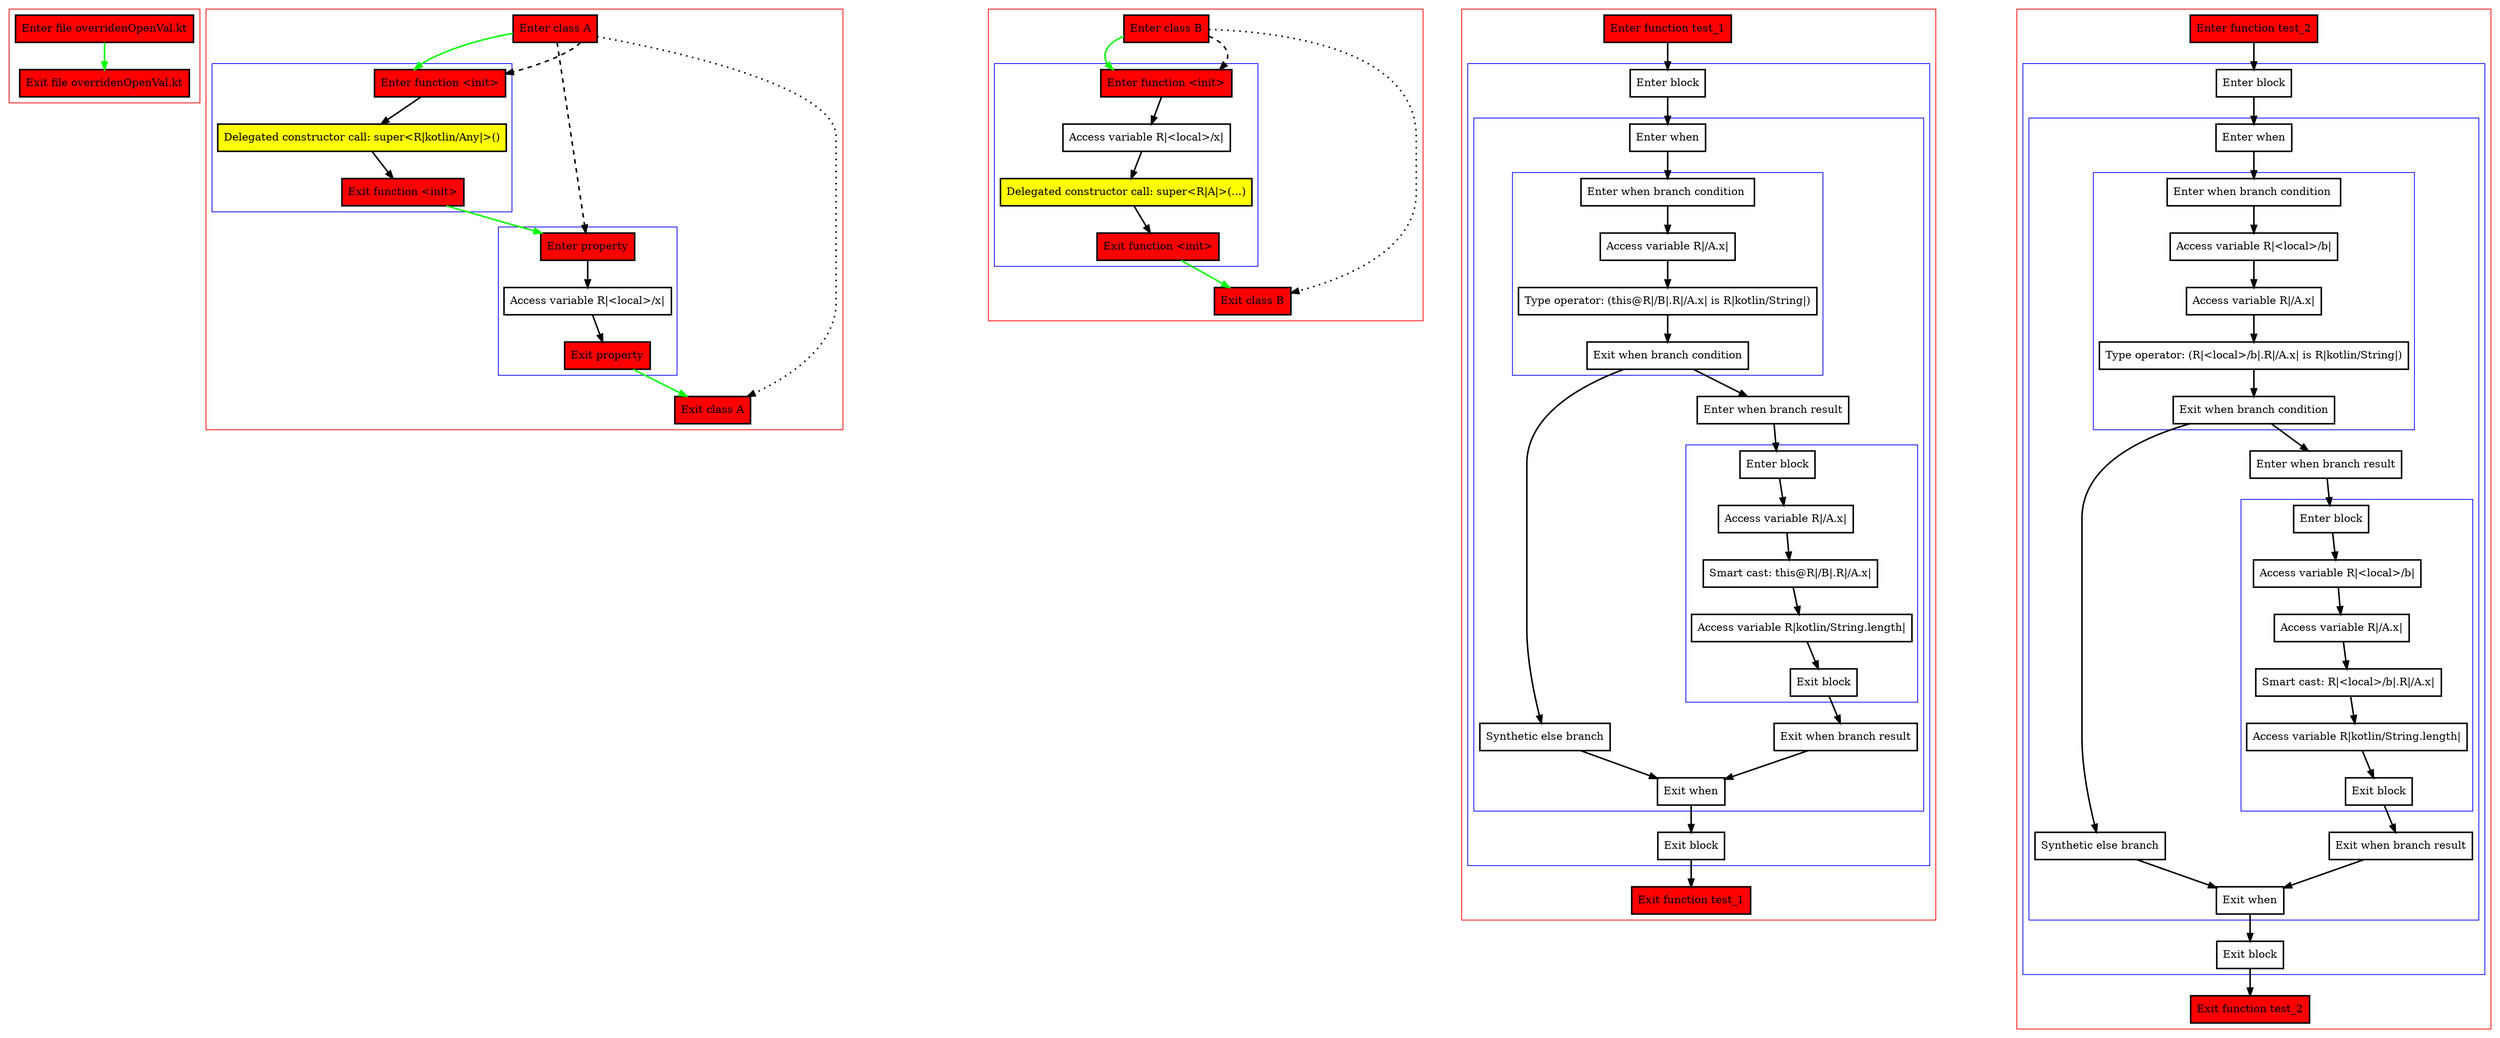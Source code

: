 digraph overridenOpenVal_kt {
    graph [nodesep=3]
    node [shape=box penwidth=2]
    edge [penwidth=2]

    subgraph cluster_0 {
        color=red
        0 [label="Enter file overridenOpenVal.kt" style="filled" fillcolor=red];
        1 [label="Exit file overridenOpenVal.kt" style="filled" fillcolor=red];
    }
    0 -> {1} [color=green];

    subgraph cluster_1 {
        color=red
        2 [label="Enter class A" style="filled" fillcolor=red];
        subgraph cluster_2 {
            color=blue
            3 [label="Enter function <init>" style="filled" fillcolor=red];
            4 [label="Delegated constructor call: super<R|kotlin/Any|>()" style="filled" fillcolor=yellow];
            5 [label="Exit function <init>" style="filled" fillcolor=red];
        }
        subgraph cluster_3 {
            color=blue
            6 [label="Enter property" style="filled" fillcolor=red];
            7 [label="Access variable R|<local>/x|"];
            8 [label="Exit property" style="filled" fillcolor=red];
        }
        9 [label="Exit class A" style="filled" fillcolor=red];
    }
    2 -> {3} [color=green];
    2 -> {9} [style=dotted];
    2 -> {3 6} [style=dashed];
    3 -> {4};
    4 -> {5};
    5 -> {6} [color=green];
    6 -> {7};
    7 -> {8};
    8 -> {9} [color=green];

    subgraph cluster_4 {
        color=red
        10 [label="Enter class B" style="filled" fillcolor=red];
        subgraph cluster_5 {
            color=blue
            11 [label="Enter function <init>" style="filled" fillcolor=red];
            12 [label="Access variable R|<local>/x|"];
            13 [label="Delegated constructor call: super<R|A|>(...)" style="filled" fillcolor=yellow];
            14 [label="Exit function <init>" style="filled" fillcolor=red];
        }
        15 [label="Exit class B" style="filled" fillcolor=red];
    }
    10 -> {11} [color=green];
    10 -> {15} [style=dotted];
    10 -> {11} [style=dashed];
    11 -> {12};
    12 -> {13};
    13 -> {14};
    14 -> {15} [color=green];

    subgraph cluster_6 {
        color=red
        16 [label="Enter function test_1" style="filled" fillcolor=red];
        subgraph cluster_7 {
            color=blue
            17 [label="Enter block"];
            subgraph cluster_8 {
                color=blue
                18 [label="Enter when"];
                subgraph cluster_9 {
                    color=blue
                    19 [label="Enter when branch condition "];
                    20 [label="Access variable R|/A.x|"];
                    21 [label="Type operator: (this@R|/B|.R|/A.x| is R|kotlin/String|)"];
                    22 [label="Exit when branch condition"];
                }
                23 [label="Synthetic else branch"];
                24 [label="Enter when branch result"];
                subgraph cluster_10 {
                    color=blue
                    25 [label="Enter block"];
                    26 [label="Access variable R|/A.x|"];
                    27 [label="Smart cast: this@R|/B|.R|/A.x|"];
                    28 [label="Access variable R|kotlin/String.length|"];
                    29 [label="Exit block"];
                }
                30 [label="Exit when branch result"];
                31 [label="Exit when"];
            }
            32 [label="Exit block"];
        }
        33 [label="Exit function test_1" style="filled" fillcolor=red];
    }
    16 -> {17};
    17 -> {18};
    18 -> {19};
    19 -> {20};
    20 -> {21};
    21 -> {22};
    22 -> {23 24};
    23 -> {31};
    24 -> {25};
    25 -> {26};
    26 -> {27};
    27 -> {28};
    28 -> {29};
    29 -> {30};
    30 -> {31};
    31 -> {32};
    32 -> {33};

    subgraph cluster_11 {
        color=red
        34 [label="Enter function test_2" style="filled" fillcolor=red];
        subgraph cluster_12 {
            color=blue
            35 [label="Enter block"];
            subgraph cluster_13 {
                color=blue
                36 [label="Enter when"];
                subgraph cluster_14 {
                    color=blue
                    37 [label="Enter when branch condition "];
                    38 [label="Access variable R|<local>/b|"];
                    39 [label="Access variable R|/A.x|"];
                    40 [label="Type operator: (R|<local>/b|.R|/A.x| is R|kotlin/String|)"];
                    41 [label="Exit when branch condition"];
                }
                42 [label="Synthetic else branch"];
                43 [label="Enter when branch result"];
                subgraph cluster_15 {
                    color=blue
                    44 [label="Enter block"];
                    45 [label="Access variable R|<local>/b|"];
                    46 [label="Access variable R|/A.x|"];
                    47 [label="Smart cast: R|<local>/b|.R|/A.x|"];
                    48 [label="Access variable R|kotlin/String.length|"];
                    49 [label="Exit block"];
                }
                50 [label="Exit when branch result"];
                51 [label="Exit when"];
            }
            52 [label="Exit block"];
        }
        53 [label="Exit function test_2" style="filled" fillcolor=red];
    }
    34 -> {35};
    35 -> {36};
    36 -> {37};
    37 -> {38};
    38 -> {39};
    39 -> {40};
    40 -> {41};
    41 -> {42 43};
    42 -> {51};
    43 -> {44};
    44 -> {45};
    45 -> {46};
    46 -> {47};
    47 -> {48};
    48 -> {49};
    49 -> {50};
    50 -> {51};
    51 -> {52};
    52 -> {53};

}
